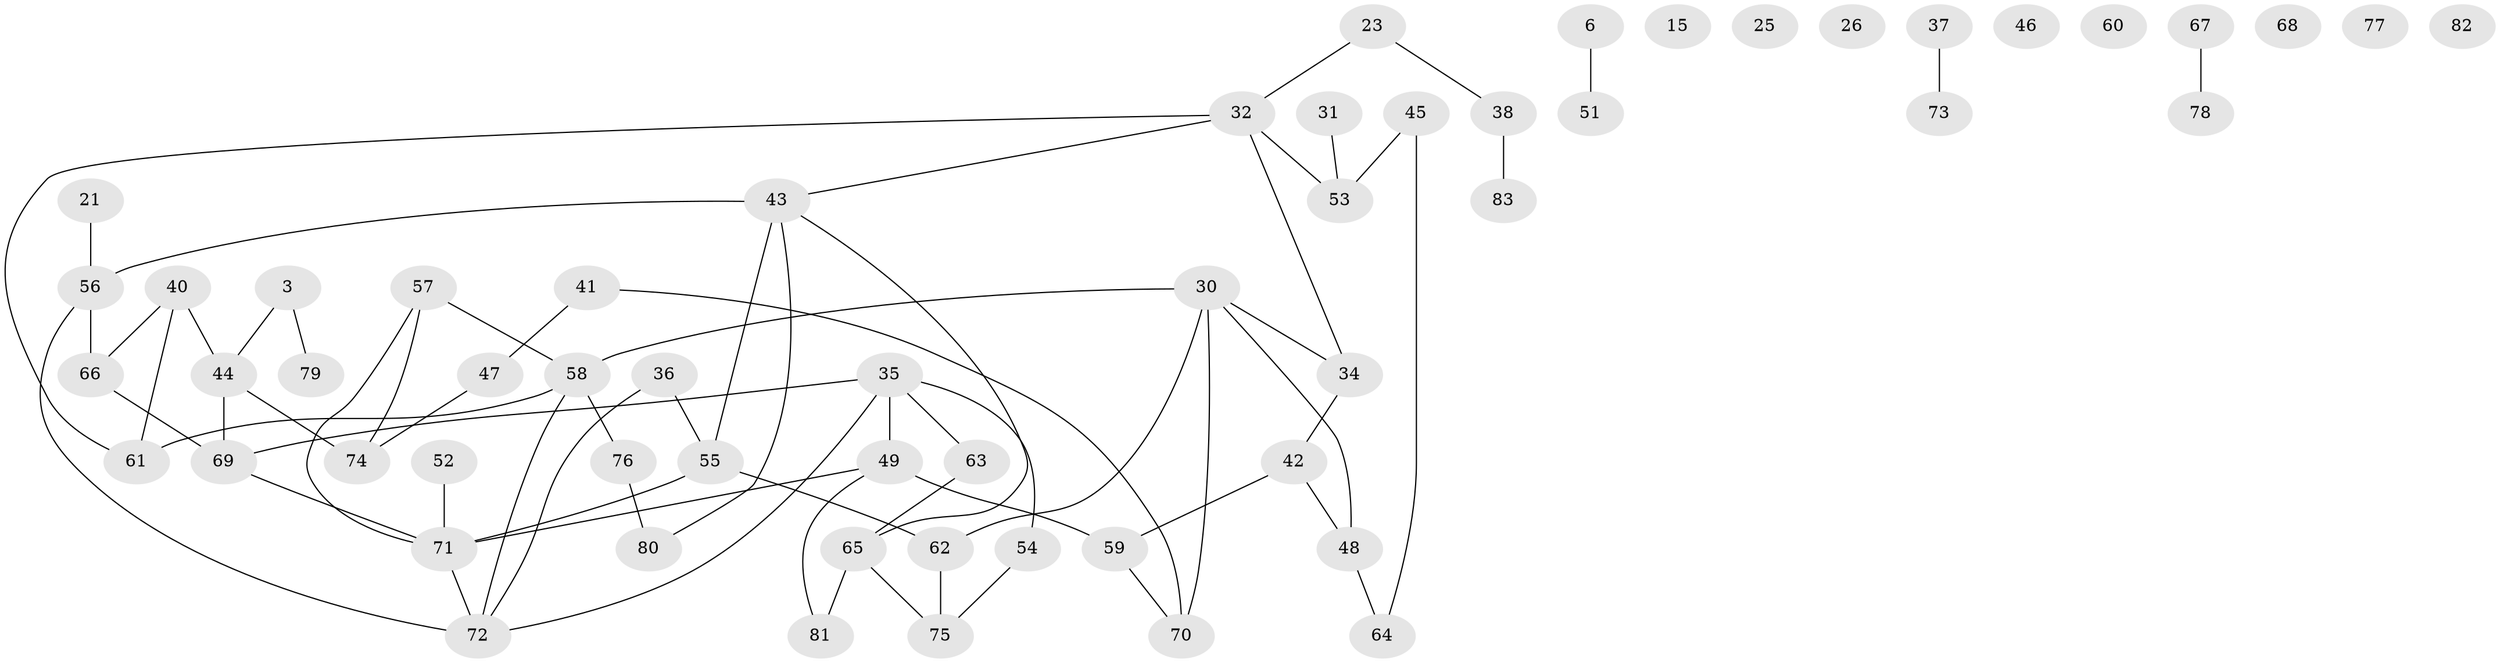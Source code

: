 // original degree distribution, {2: 0.3253012048192771, 1: 0.1566265060240964, 5: 0.060240963855421686, 3: 0.2891566265060241, 4: 0.060240963855421686, 0: 0.0963855421686747, 6: 0.012048192771084338}
// Generated by graph-tools (version 1.1) at 2025/43/03/04/25 21:43:26]
// undirected, 58 vertices, 68 edges
graph export_dot {
graph [start="1"]
  node [color=gray90,style=filled];
  3;
  6;
  15;
  21;
  23;
  25;
  26;
  30 [super="+4"];
  31;
  32;
  34;
  35 [super="+29"];
  36;
  37;
  38;
  40;
  41;
  42;
  43 [super="+12"];
  44;
  45;
  46;
  47;
  48;
  49 [super="+10+1+5"];
  51;
  52;
  53;
  54;
  55 [super="+19+39"];
  56;
  57 [super="+13"];
  58;
  59;
  60;
  61;
  62 [super="+22"];
  63;
  64;
  65 [super="+28+33"];
  66 [super="+18"];
  67;
  68;
  69;
  70 [super="+8"];
  71 [super="+27"];
  72 [super="+50"];
  73;
  74;
  75 [super="+14"];
  76;
  77;
  78;
  79;
  80;
  81;
  82;
  83;
  3 -- 44;
  3 -- 79;
  6 -- 51;
  21 -- 56;
  23 -- 32;
  23 -- 38;
  30 -- 48;
  30 -- 34;
  30 -- 70;
  30 -- 58;
  30 -- 62;
  31 -- 53;
  32 -- 34;
  32 -- 53;
  32 -- 61;
  32 -- 43;
  34 -- 42;
  35 -- 54;
  35 -- 49;
  35 -- 69;
  35 -- 72;
  35 -- 63;
  36 -- 72;
  36 -- 55;
  37 -- 73;
  38 -- 83;
  40 -- 44;
  40 -- 61;
  40 -- 66;
  41 -- 47;
  41 -- 70;
  42 -- 48;
  42 -- 59;
  43 -- 56;
  43 -- 65;
  43 -- 80;
  43 -- 55;
  44 -- 69;
  44 -- 74;
  45 -- 53;
  45 -- 64;
  47 -- 74;
  48 -- 64;
  49 -- 59;
  49 -- 81;
  49 -- 71;
  52 -- 71;
  54 -- 75;
  55 -- 62;
  55 -- 71;
  56 -- 66 [weight=2];
  56 -- 72;
  57 -- 74;
  57 -- 58;
  57 -- 71;
  58 -- 61;
  58 -- 76;
  58 -- 72;
  59 -- 70;
  62 -- 75;
  63 -- 65;
  65 -- 75;
  65 -- 81;
  66 -- 69;
  67 -- 78;
  69 -- 71;
  71 -- 72 [weight=2];
  76 -- 80;
}
